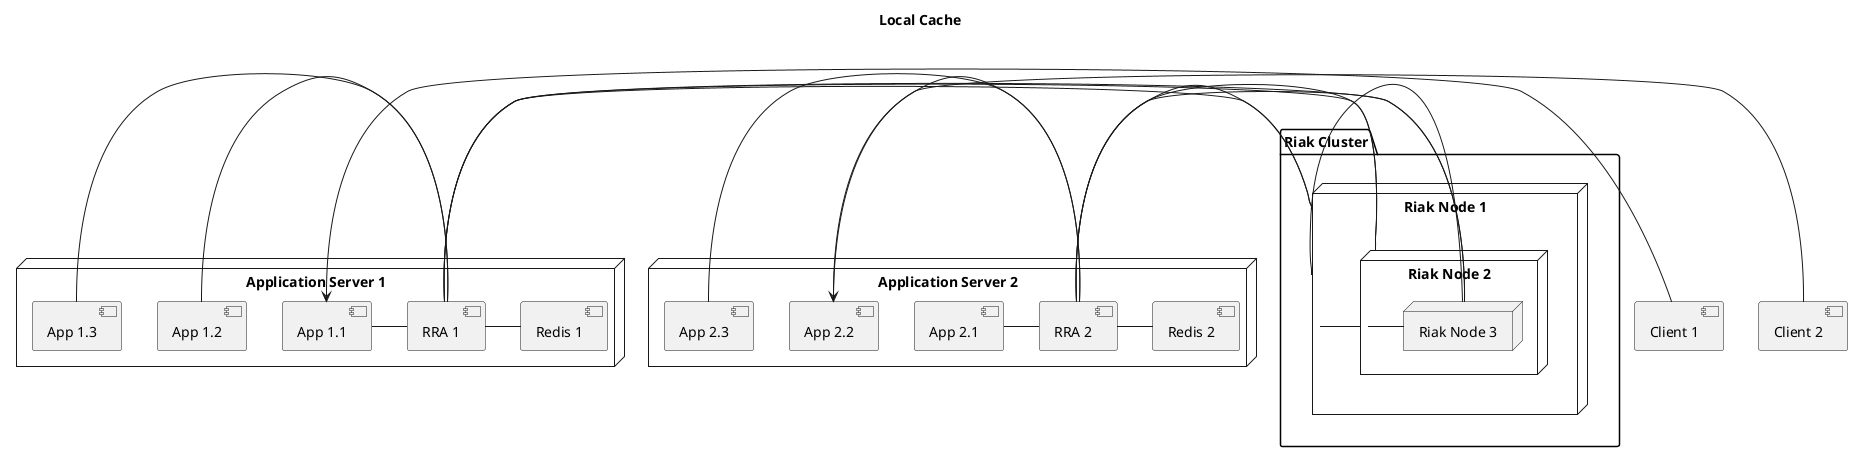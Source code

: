@startuml
title "Local Cache"

node "Application Server 1" {
    [App 1.1] - [RRA 1]
    [App 1.2] - [RRA 1]
    [App 1.3] - [RRA 1]
        
    [RRA 1] - [Redis 1]
}

node "Application Server 2" {
    [App 2.1] - [RRA 2]
    [App 2.2] - [RRA 2]
    [App 2.3] - [RRA 2]

    [RRA 2] - [Redis 2]
}

package "Riak Cluster" {
    node "Riak Node 1" {
        [Riak Node 1] - [Riak Node 2]
    }
    node "Riak Node 2" {
        [Riak Node 2] - [Riak Node 3]
    }
    node "Riak Node 3" {
        [Riak Node 3] - [Riak Node 1]
    }
}

[RRA 1] - [Riak Node 1]
[RRA 1] - [Riak Node 2]
[RRA 1] - [Riak Node 3]

[RRA 2] - [Riak Node 1]
[RRA 2] - [Riak Node 2]
[RRA 2] - [Riak Node 3]

[Client 1] -> [App 1.1]
[Client 2] -> [App 2.2]
@enduml
